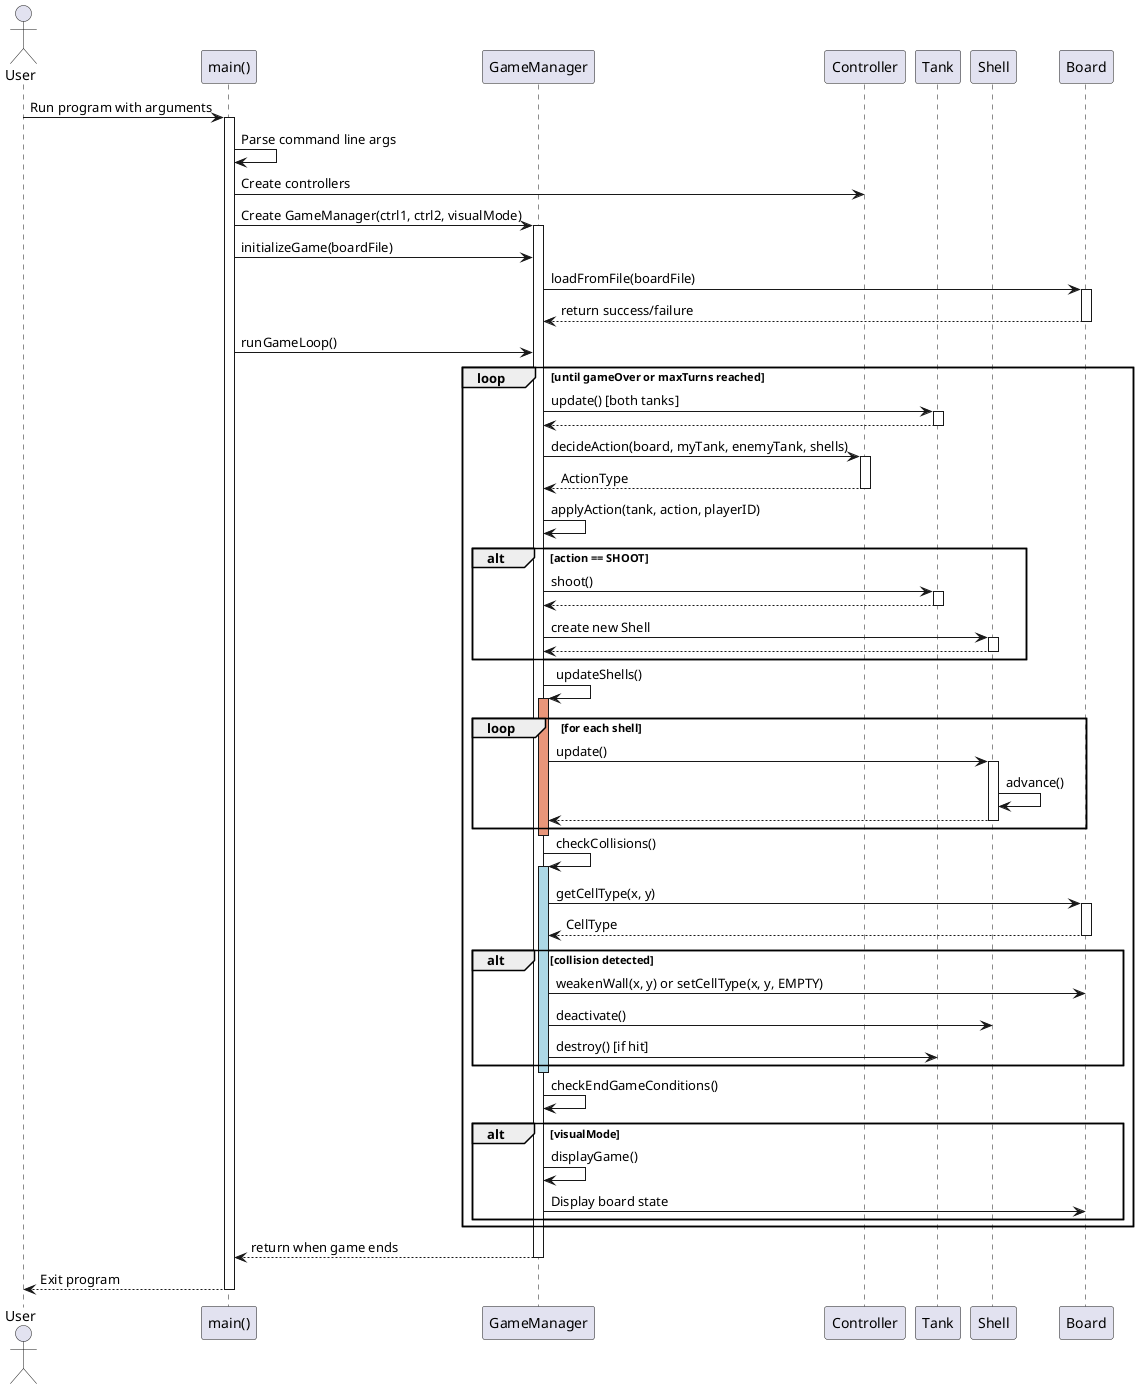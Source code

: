@startuml TankGameMainFlow

actor User
participant "main()" as Main
participant "GameManager" as GM
participant "Controller" as Ctrl
participant "Tank" as Tank
participant "Shell" as Shell
participant "Board" as Board

User -> Main : Run program with arguments
activate Main

Main -> Main : Parse command line args
Main -> Ctrl : Create controllers
Main -> GM : Create GameManager(ctrl1, ctrl2, visualMode)
activate GM

Main -> GM : initializeGame(boardFile)
GM -> Board : loadFromFile(boardFile)
activate Board
Board --> GM : return success/failure
deactivate Board

Main -> GM : runGameLoop()

loop until gameOver or maxTurns reached
    GM -> Tank : update() [both tanks]
    activate Tank
    Tank --> GM
    deactivate Tank
    
    GM -> Ctrl : decideAction(board, myTank, enemyTank, shells)
    activate Ctrl
    Ctrl --> GM : ActionType
    deactivate Ctrl
    
    GM -> GM : applyAction(tank, action, playerID)
    
    alt action == SHOOT
        GM -> Tank : shoot()
        activate Tank
        Tank --> GM
        deactivate Tank
        
        GM -> Shell : create new Shell
        activate Shell
        Shell --> GM
        deactivate Shell
    end
    
    GM -> GM : updateShells()
    activate GM #DarkSalmon
    
    loop for each shell
        GM -> Shell : update()
        activate Shell
        Shell -> Shell : advance()
        Shell --> GM
        deactivate Shell
    end
    deactivate GM
    
    GM -> GM : checkCollisions()
    activate GM #LightBlue
    
    GM -> Board : getCellType(x, y)
    activate Board
    Board --> GM : CellType
    deactivate Board
    
    alt collision detected
        GM -> Board : weakenWall(x, y) or setCellType(x, y, EMPTY)
        GM -> Shell : deactivate()
        GM -> Tank : destroy() [if hit]
    end
    deactivate GM
    
    GM -> GM : checkEndGameConditions()
    
    alt visualMode
        GM -> GM : displayGame()
        GM -> Board : Display board state
    end
end

GM --> Main : return when game ends
deactivate GM

Main --> User : Exit program
deactivate Main

@enduml
